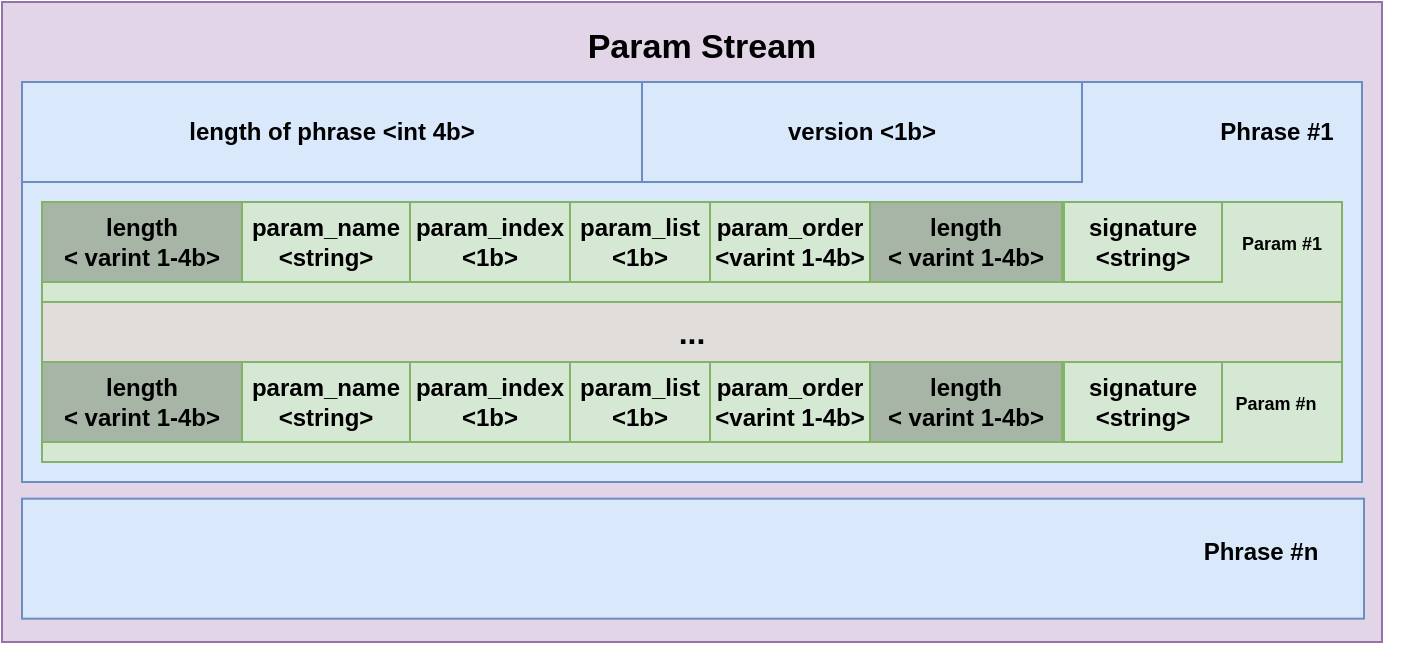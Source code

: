 <mxfile version="22.0.4" type="device">
  <diagram name="Page-1" id="zMLHnm0AqeNoXj64P6Pg">
    <mxGraphModel dx="1221" dy="622" grid="1" gridSize="10" guides="1" tooltips="1" connect="1" arrows="1" fold="1" page="1" pageScale="1" pageWidth="827" pageHeight="1169" math="0" shadow="0">
      <root>
        <mxCell id="0" />
        <mxCell id="1" parent="0" />
        <mxCell id="Ho8UqyRTnV_DZ7ehBOYZ-3" value="" style="rounded=0;whiteSpace=wrap;html=1;fillColor=#e1d5e7;strokeColor=#9673a6;" vertex="1" parent="1">
          <mxGeometry x="150" y="50" width="690" height="320" as="geometry" />
        </mxCell>
        <mxCell id="Kpnyt2prjJ4kasoExcNX-1" value="" style="rounded=0;whiteSpace=wrap;html=1;fillColor=#dae8fc;strokeColor=#6c8ebf;" parent="1" vertex="1">
          <mxGeometry x="160" y="90" width="670" height="200" as="geometry" />
        </mxCell>
        <mxCell id="Kpnyt2prjJ4kasoExcNX-2" value="&lt;b&gt;length of phrase &amp;lt;int 4b&amp;gt;&lt;/b&gt;" style="rounded=0;whiteSpace=wrap;html=1;fillColor=#dae8fc;strokeColor=#6c8ebf;" parent="1" vertex="1">
          <mxGeometry x="160" y="90" width="310" height="50" as="geometry" />
        </mxCell>
        <mxCell id="Kpnyt2prjJ4kasoExcNX-3" value="" style="rounded=0;whiteSpace=wrap;html=1;fillColor=#d5e8d4;strokeColor=#82b366;" parent="1" vertex="1">
          <mxGeometry x="170" y="150" width="650" height="50" as="geometry" />
        </mxCell>
        <mxCell id="Kpnyt2prjJ4kasoExcNX-4" value="&lt;b&gt;length &lt;br&gt;&amp;lt; varint 1-4b&amp;gt;&lt;/b&gt;" style="rounded=0;whiteSpace=wrap;html=1;fillColor=#A6B5A5;strokeColor=#82b366;" parent="1" vertex="1">
          <mxGeometry x="170" y="150" width="100" height="40" as="geometry" />
        </mxCell>
        <mxCell id="Kpnyt2prjJ4kasoExcNX-5" value="&lt;b&gt;param_name&lt;br&gt;&amp;lt;string&amp;gt;&lt;br&gt;&lt;/b&gt;" style="rounded=0;whiteSpace=wrap;html=1;fillColor=#d5e8d4;strokeColor=#82b366;" parent="1" vertex="1">
          <mxGeometry x="270" y="150" width="84" height="40" as="geometry" />
        </mxCell>
        <mxCell id="Kpnyt2prjJ4kasoExcNX-6" value="&lt;b&gt;version &amp;lt;1b&amp;gt;&lt;/b&gt;" style="rounded=0;whiteSpace=wrap;html=1;fillColor=#dae8fc;strokeColor=#6c8ebf;" parent="1" vertex="1">
          <mxGeometry x="470" y="90" width="220" height="50" as="geometry" />
        </mxCell>
        <mxCell id="Kpnyt2prjJ4kasoExcNX-7" value="&lt;b&gt;param_index &amp;lt;1b&amp;gt;&lt;/b&gt;" style="rounded=0;whiteSpace=wrap;html=1;fillColor=#d5e8d4;strokeColor=#82b366;" parent="1" vertex="1">
          <mxGeometry x="354" y="150" width="80" height="40" as="geometry" />
        </mxCell>
        <mxCell id="Kpnyt2prjJ4kasoExcNX-8" value="&lt;b&gt;param_list &amp;lt;1b&amp;gt;&lt;/b&gt;" style="rounded=0;whiteSpace=wrap;html=1;fillColor=#d5e8d4;strokeColor=#82b366;" parent="1" vertex="1">
          <mxGeometry x="434" y="150" width="70" height="40" as="geometry" />
        </mxCell>
        <mxCell id="Kpnyt2prjJ4kasoExcNX-9" value="&lt;b&gt;param_order &amp;lt;varint 1-4b&amp;gt;&lt;/b&gt;" style="rounded=0;whiteSpace=wrap;html=1;fillColor=#d5e8d4;strokeColor=#82b366;" parent="1" vertex="1">
          <mxGeometry x="504" y="150" width="80" height="40" as="geometry" />
        </mxCell>
        <mxCell id="Kpnyt2prjJ4kasoExcNX-10" value="&lt;b style=&quot;border-color: var(--border-color);&quot;&gt;length&lt;br style=&quot;border-color: var(--border-color);&quot;&gt;&amp;lt; varint 1-4b&amp;gt;&lt;/b&gt;" style="rounded=0;whiteSpace=wrap;html=1;fillColor=#A6B5A5;strokeColor=#82b366;" parent="1" vertex="1">
          <mxGeometry x="584" y="150" width="96" height="40" as="geometry" />
        </mxCell>
        <mxCell id="Kpnyt2prjJ4kasoExcNX-11" value="&lt;b&gt;signature&lt;br&gt;&amp;lt;string&amp;gt;&lt;br&gt;&lt;/b&gt;" style="rounded=0;whiteSpace=wrap;html=1;fillColor=#d5e8d4;strokeColor=#82b366;" parent="1" vertex="1">
          <mxGeometry x="681" y="150" width="79" height="40" as="geometry" />
        </mxCell>
        <mxCell id="Kpnyt2prjJ4kasoExcNX-20" value="&lt;b&gt;&lt;font style=&quot;font-size: 16px;&quot;&gt;...&lt;/font&gt;&lt;/b&gt;" style="rounded=0;whiteSpace=wrap;html=1;fillColor=#E1DDDA;strokeColor=#82b366;" parent="1" vertex="1">
          <mxGeometry x="170" y="200" width="650" height="30" as="geometry" />
        </mxCell>
        <mxCell id="Ho8UqyRTnV_DZ7ehBOYZ-1" value="&lt;font style=&quot;font-size: 17px;&quot;&gt;&lt;b&gt;Param Stream&lt;/b&gt;&lt;/font&gt;" style="text;html=1;strokeColor=none;fillColor=none;align=center;verticalAlign=middle;whiteSpace=wrap;rounded=0;" vertex="1" parent="1">
          <mxGeometry x="420" y="58.33" width="160" height="30" as="geometry" />
        </mxCell>
        <mxCell id="Ho8UqyRTnV_DZ7ehBOYZ-2" value="&lt;b&gt;Phrase #1&lt;/b&gt;" style="text;html=1;strokeColor=none;fillColor=none;align=center;verticalAlign=middle;whiteSpace=wrap;rounded=0;" vertex="1" parent="1">
          <mxGeometry x="720.005" y="58.33" width="134.615" height="113.333" as="geometry" />
        </mxCell>
        <mxCell id="Ho8UqyRTnV_DZ7ehBOYZ-4" value="" style="rounded=0;whiteSpace=wrap;html=1;fillColor=#d5e8d4;strokeColor=#82b366;" vertex="1" parent="1">
          <mxGeometry x="170" y="230" width="650" height="50" as="geometry" />
        </mxCell>
        <mxCell id="Ho8UqyRTnV_DZ7ehBOYZ-5" value="&lt;b&gt;length &lt;br&gt;&amp;lt; varint 1-4b&amp;gt;&lt;/b&gt;" style="rounded=0;whiteSpace=wrap;html=1;fillColor=#A6B5A5;strokeColor=#82b366;" vertex="1" parent="1">
          <mxGeometry x="170" y="230" width="100" height="40" as="geometry" />
        </mxCell>
        <mxCell id="Ho8UqyRTnV_DZ7ehBOYZ-6" value="&lt;b&gt;param_name&lt;br&gt;&amp;lt;string&amp;gt;&lt;br&gt;&lt;/b&gt;" style="rounded=0;whiteSpace=wrap;html=1;fillColor=#d5e8d4;strokeColor=#82b366;" vertex="1" parent="1">
          <mxGeometry x="270" y="230" width="84" height="40" as="geometry" />
        </mxCell>
        <mxCell id="Ho8UqyRTnV_DZ7ehBOYZ-7" value="&lt;b&gt;param_index &amp;lt;1b&amp;gt;&lt;/b&gt;" style="rounded=0;whiteSpace=wrap;html=1;fillColor=#d5e8d4;strokeColor=#82b366;" vertex="1" parent="1">
          <mxGeometry x="354" y="230" width="80" height="40" as="geometry" />
        </mxCell>
        <mxCell id="Ho8UqyRTnV_DZ7ehBOYZ-8" value="&lt;b&gt;param_list &amp;lt;1b&amp;gt;&lt;/b&gt;" style="rounded=0;whiteSpace=wrap;html=1;fillColor=#d5e8d4;strokeColor=#82b366;" vertex="1" parent="1">
          <mxGeometry x="434" y="230" width="70" height="40" as="geometry" />
        </mxCell>
        <mxCell id="Ho8UqyRTnV_DZ7ehBOYZ-9" value="&lt;b&gt;param_order &amp;lt;varint 1-4b&amp;gt;&lt;/b&gt;" style="rounded=0;whiteSpace=wrap;html=1;fillColor=#d5e8d4;strokeColor=#82b366;" vertex="1" parent="1">
          <mxGeometry x="504" y="230" width="80" height="40" as="geometry" />
        </mxCell>
        <mxCell id="Ho8UqyRTnV_DZ7ehBOYZ-10" value="&lt;b style=&quot;border-color: var(--border-color);&quot;&gt;length&lt;br style=&quot;border-color: var(--border-color);&quot;&gt;&amp;lt; varint 1-4b&amp;gt;&lt;/b&gt;" style="rounded=0;whiteSpace=wrap;html=1;fillColor=#A6B5A5;strokeColor=#82b366;" vertex="1" parent="1">
          <mxGeometry x="584" y="230" width="96" height="40" as="geometry" />
        </mxCell>
        <mxCell id="Ho8UqyRTnV_DZ7ehBOYZ-11" value="&lt;b&gt;signature&lt;br&gt;&amp;lt;string&amp;gt;&lt;br&gt;&lt;/b&gt;" style="rounded=0;whiteSpace=wrap;html=1;fillColor=#d5e8d4;strokeColor=#82b366;" vertex="1" parent="1">
          <mxGeometry x="681" y="230" width="79" height="40" as="geometry" />
        </mxCell>
        <mxCell id="Ho8UqyRTnV_DZ7ehBOYZ-12" value="&lt;font style=&quot;font-size: 9px;&quot;&gt;&lt;b&gt;Param #1&lt;/b&gt;&lt;/font&gt;" style="text;html=1;strokeColor=none;fillColor=none;align=center;verticalAlign=middle;whiteSpace=wrap;rounded=0;" vertex="1" parent="1">
          <mxGeometry x="760" y="155" width="60" height="30" as="geometry" />
        </mxCell>
        <mxCell id="Ho8UqyRTnV_DZ7ehBOYZ-13" value="&lt;font style=&quot;font-size: 9px;&quot;&gt;&lt;b&gt;Param #n&lt;/b&gt;&lt;/font&gt;" style="text;html=1;strokeColor=none;fillColor=none;align=center;verticalAlign=middle;whiteSpace=wrap;rounded=0;" vertex="1" parent="1">
          <mxGeometry x="757.31" y="235" width="60" height="30" as="geometry" />
        </mxCell>
        <mxCell id="Ho8UqyRTnV_DZ7ehBOYZ-14" value="" style="rounded=0;whiteSpace=wrap;html=1;fillColor=#dae8fc;strokeColor=#6c8ebf;" vertex="1" parent="1">
          <mxGeometry x="160" y="298.33" width="671" height="60" as="geometry" />
        </mxCell>
        <mxCell id="Ho8UqyRTnV_DZ7ehBOYZ-15" value="&lt;b&gt;Phrase #n&lt;/b&gt;" style="text;html=1;strokeColor=none;fillColor=none;align=center;verticalAlign=middle;whiteSpace=wrap;rounded=0;" vertex="1" parent="1">
          <mxGeometry x="712.005" y="268.33" width="134.615" height="113.333" as="geometry" />
        </mxCell>
      </root>
    </mxGraphModel>
  </diagram>
</mxfile>
